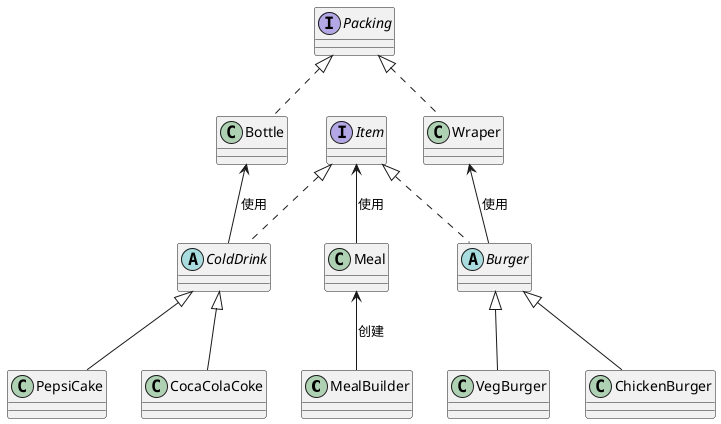 @startuml
class MealBuilder
class Meal
interface Item

abstract Burger
class VegBurger
class ChickenBurger

abstract ColdDrink
class CocaColaCoke
class PepsiCake

interface Packing
class Wraper
class Bottle

Item <|.. Burger
Burger <|-- VegBurger
Burger <|-- ChickenBurger
Wraper <-- Burger :使用

Item <|.. ColdDrink
ColdDrink <|-- CocaColaCoke
ColdDrink <|-- PepsiCake
Bottle <-- ColdDrink : 使用

Packing <|.. Wraper
Packing <|.. Bottle

Meal <-- MealBuilder : 创建
Item <-- Meal : 使用



@enduml